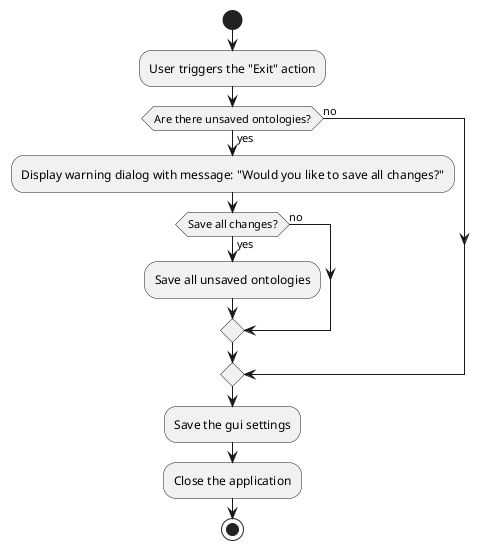@startuml
start
:User triggers the "Exit" action;
if (Are there unsaved ontologies?) then (yes)
	:Display warning dialog with message: "Would you like to save all changes?";
	if (Save all changes?) then (yes)
		:Save all unsaved ontologies;
	else (no)
	endif
else (no)
endif
:Save the gui settings;
:Close the application;
stop
@enduml
